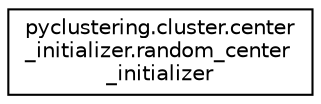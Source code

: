 digraph "Graphical Class Hierarchy"
{
 // INTERACTIVE_SVG=YES
 // LATEX_PDF_SIZE
  edge [fontname="Helvetica",fontsize="10",labelfontname="Helvetica",labelfontsize="10"];
  node [fontname="Helvetica",fontsize="10",shape=record];
  rankdir="LR";
  Node0 [label="pyclustering.cluster.center\l_initializer.random_center\l_initializer",height=0.2,width=0.4,color="black", fillcolor="white", style="filled",URL="$db/da2/classpyclustering_1_1cluster_1_1center__initializer_1_1random__center__initializer.html",tooltip="Random center initializer is for generation specified amount of random of centers for specified data."];
}
